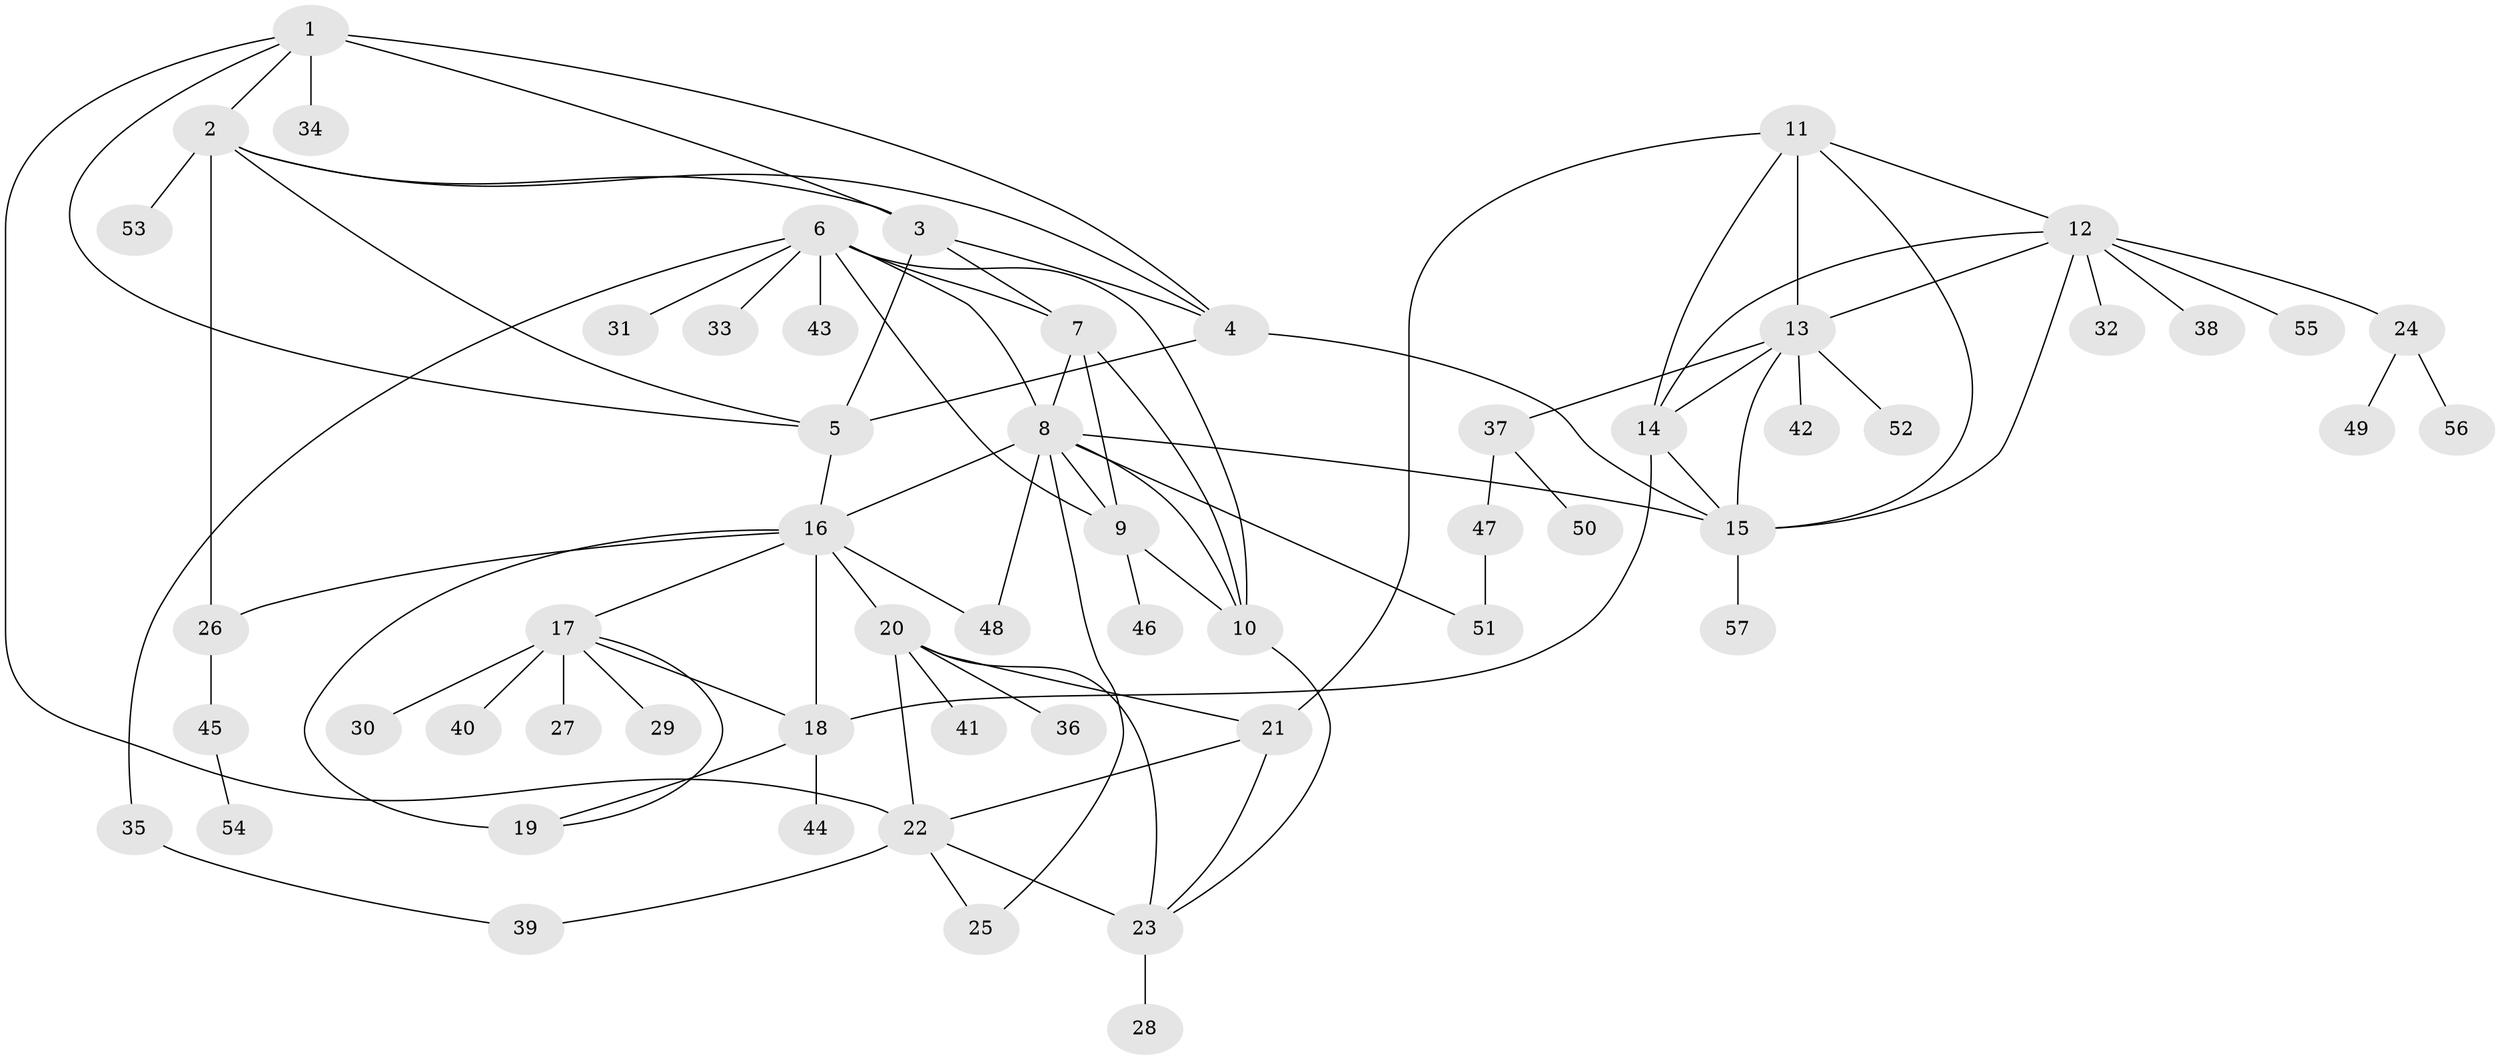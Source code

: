 // original degree distribution, {8: 0.04424778761061947, 11: 0.017699115044247787, 6: 0.05309734513274336, 5: 0.02654867256637168, 7: 0.035398230088495575, 9: 0.017699115044247787, 12: 0.008849557522123894, 14: 0.008849557522123894, 4: 0.02654867256637168, 1: 0.584070796460177, 2: 0.1504424778761062, 3: 0.02654867256637168}
// Generated by graph-tools (version 1.1) at 2025/37/03/09/25 02:37:14]
// undirected, 57 vertices, 91 edges
graph export_dot {
graph [start="1"]
  node [color=gray90,style=filled];
  1;
  2;
  3;
  4;
  5;
  6;
  7;
  8;
  9;
  10;
  11;
  12;
  13;
  14;
  15;
  16;
  17;
  18;
  19;
  20;
  21;
  22;
  23;
  24;
  25;
  26;
  27;
  28;
  29;
  30;
  31;
  32;
  33;
  34;
  35;
  36;
  37;
  38;
  39;
  40;
  41;
  42;
  43;
  44;
  45;
  46;
  47;
  48;
  49;
  50;
  51;
  52;
  53;
  54;
  55;
  56;
  57;
  1 -- 2 [weight=1.0];
  1 -- 3 [weight=1.0];
  1 -- 4 [weight=1.0];
  1 -- 5 [weight=1.0];
  1 -- 22 [weight=1.0];
  1 -- 34 [weight=2.0];
  2 -- 3 [weight=1.0];
  2 -- 4 [weight=1.0];
  2 -- 5 [weight=1.0];
  2 -- 26 [weight=5.0];
  2 -- 53 [weight=1.0];
  3 -- 4 [weight=1.0];
  3 -- 5 [weight=1.0];
  3 -- 7 [weight=1.0];
  4 -- 5 [weight=2.0];
  4 -- 15 [weight=1.0];
  5 -- 16 [weight=1.0];
  6 -- 7 [weight=1.0];
  6 -- 8 [weight=1.0];
  6 -- 9 [weight=1.0];
  6 -- 10 [weight=1.0];
  6 -- 31 [weight=1.0];
  6 -- 33 [weight=1.0];
  6 -- 35 [weight=1.0];
  6 -- 43 [weight=1.0];
  7 -- 8 [weight=1.0];
  7 -- 9 [weight=1.0];
  7 -- 10 [weight=1.0];
  8 -- 9 [weight=1.0];
  8 -- 10 [weight=1.0];
  8 -- 15 [weight=1.0];
  8 -- 16 [weight=1.0];
  8 -- 25 [weight=1.0];
  8 -- 48 [weight=3.0];
  8 -- 51 [weight=1.0];
  9 -- 10 [weight=6.0];
  9 -- 46 [weight=1.0];
  10 -- 23 [weight=1.0];
  11 -- 12 [weight=1.0];
  11 -- 13 [weight=1.0];
  11 -- 14 [weight=1.0];
  11 -- 15 [weight=1.0];
  11 -- 21 [weight=1.0];
  12 -- 13 [weight=1.0];
  12 -- 14 [weight=1.0];
  12 -- 15 [weight=1.0];
  12 -- 24 [weight=1.0];
  12 -- 32 [weight=1.0];
  12 -- 38 [weight=1.0];
  12 -- 55 [weight=1.0];
  13 -- 14 [weight=1.0];
  13 -- 15 [weight=1.0];
  13 -- 37 [weight=1.0];
  13 -- 42 [weight=1.0];
  13 -- 52 [weight=1.0];
  14 -- 15 [weight=1.0];
  14 -- 18 [weight=1.0];
  15 -- 57 [weight=1.0];
  16 -- 17 [weight=2.0];
  16 -- 18 [weight=2.0];
  16 -- 19 [weight=2.0];
  16 -- 20 [weight=1.0];
  16 -- 26 [weight=1.0];
  16 -- 48 [weight=1.0];
  17 -- 18 [weight=1.0];
  17 -- 19 [weight=1.0];
  17 -- 27 [weight=6.0];
  17 -- 29 [weight=1.0];
  17 -- 30 [weight=1.0];
  17 -- 40 [weight=1.0];
  18 -- 19 [weight=1.0];
  18 -- 44 [weight=2.0];
  20 -- 21 [weight=2.0];
  20 -- 22 [weight=2.0];
  20 -- 23 [weight=2.0];
  20 -- 36 [weight=1.0];
  20 -- 41 [weight=2.0];
  21 -- 22 [weight=1.0];
  21 -- 23 [weight=1.0];
  22 -- 23 [weight=1.0];
  22 -- 25 [weight=1.0];
  22 -- 39 [weight=1.0];
  23 -- 28 [weight=1.0];
  24 -- 49 [weight=1.0];
  24 -- 56 [weight=1.0];
  26 -- 45 [weight=1.0];
  35 -- 39 [weight=1.0];
  37 -- 47 [weight=1.0];
  37 -- 50 [weight=1.0];
  45 -- 54 [weight=1.0];
  47 -- 51 [weight=1.0];
}

